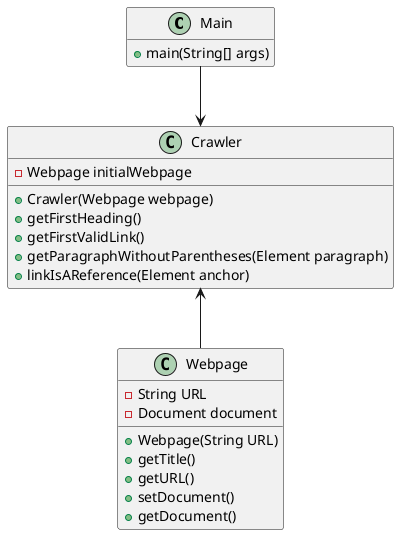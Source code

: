 @startuml

class Main {
    + main(String[] args)
}

class Crawler {
    - Webpage initialWebpage

    + Crawler(Webpage webpage)
    + getFirstHeading()
    + getFirstValidLink()
    + getParagraphWithoutParentheses(Element paragraph)
    + linkIsAReference(Element anchor)
}

class Webpage {
    - String URL
    - Document document

    + Webpage(String URL)
    + getTitle()
    + getURL()
    + setDocument()
    + getDocument()
}

Main --> Crawler
Crawler <-- Webpage

hide Main fields

@enduml